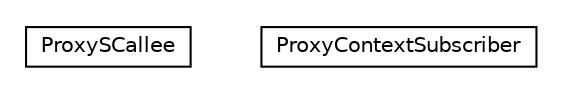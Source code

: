 #!/usr/local/bin/dot
#
# Class diagram 
# Generated by UMLGraph version R5_6-24-gf6e263 (http://www.umlgraph.org/)
#

digraph G {
	edge [fontname="Helvetica",fontsize=10,labelfontname="Helvetica",labelfontsize=10];
	node [fontname="Helvetica",fontsize=10,shape=plaintext];
	nodesep=0.25;
	ranksep=0.5;
	// org.universAAL.ri.gateway.proxies.importing.ProxySCallee
	c3001 [label=<<table title="org.universAAL.ri.gateway.proxies.importing.ProxySCallee" border="0" cellborder="1" cellspacing="0" cellpadding="2" port="p" href="./ProxySCallee.html">
		<tr><td><table border="0" cellspacing="0" cellpadding="1">
<tr><td align="center" balign="center"> ProxySCallee </td></tr>
		</table></td></tr>
		</table>>, URL="./ProxySCallee.html", fontname="Helvetica", fontcolor="black", fontsize=10.0];
	// org.universAAL.ri.gateway.proxies.importing.ProxyContextSubscriber
	c3002 [label=<<table title="org.universAAL.ri.gateway.proxies.importing.ProxyContextSubscriber" border="0" cellborder="1" cellspacing="0" cellpadding="2" port="p" href="./ProxyContextSubscriber.html">
		<tr><td><table border="0" cellspacing="0" cellpadding="1">
<tr><td align="center" balign="center"> ProxyContextSubscriber </td></tr>
		</table></td></tr>
		</table>>, URL="./ProxyContextSubscriber.html", fontname="Helvetica", fontcolor="black", fontsize=10.0];
}

